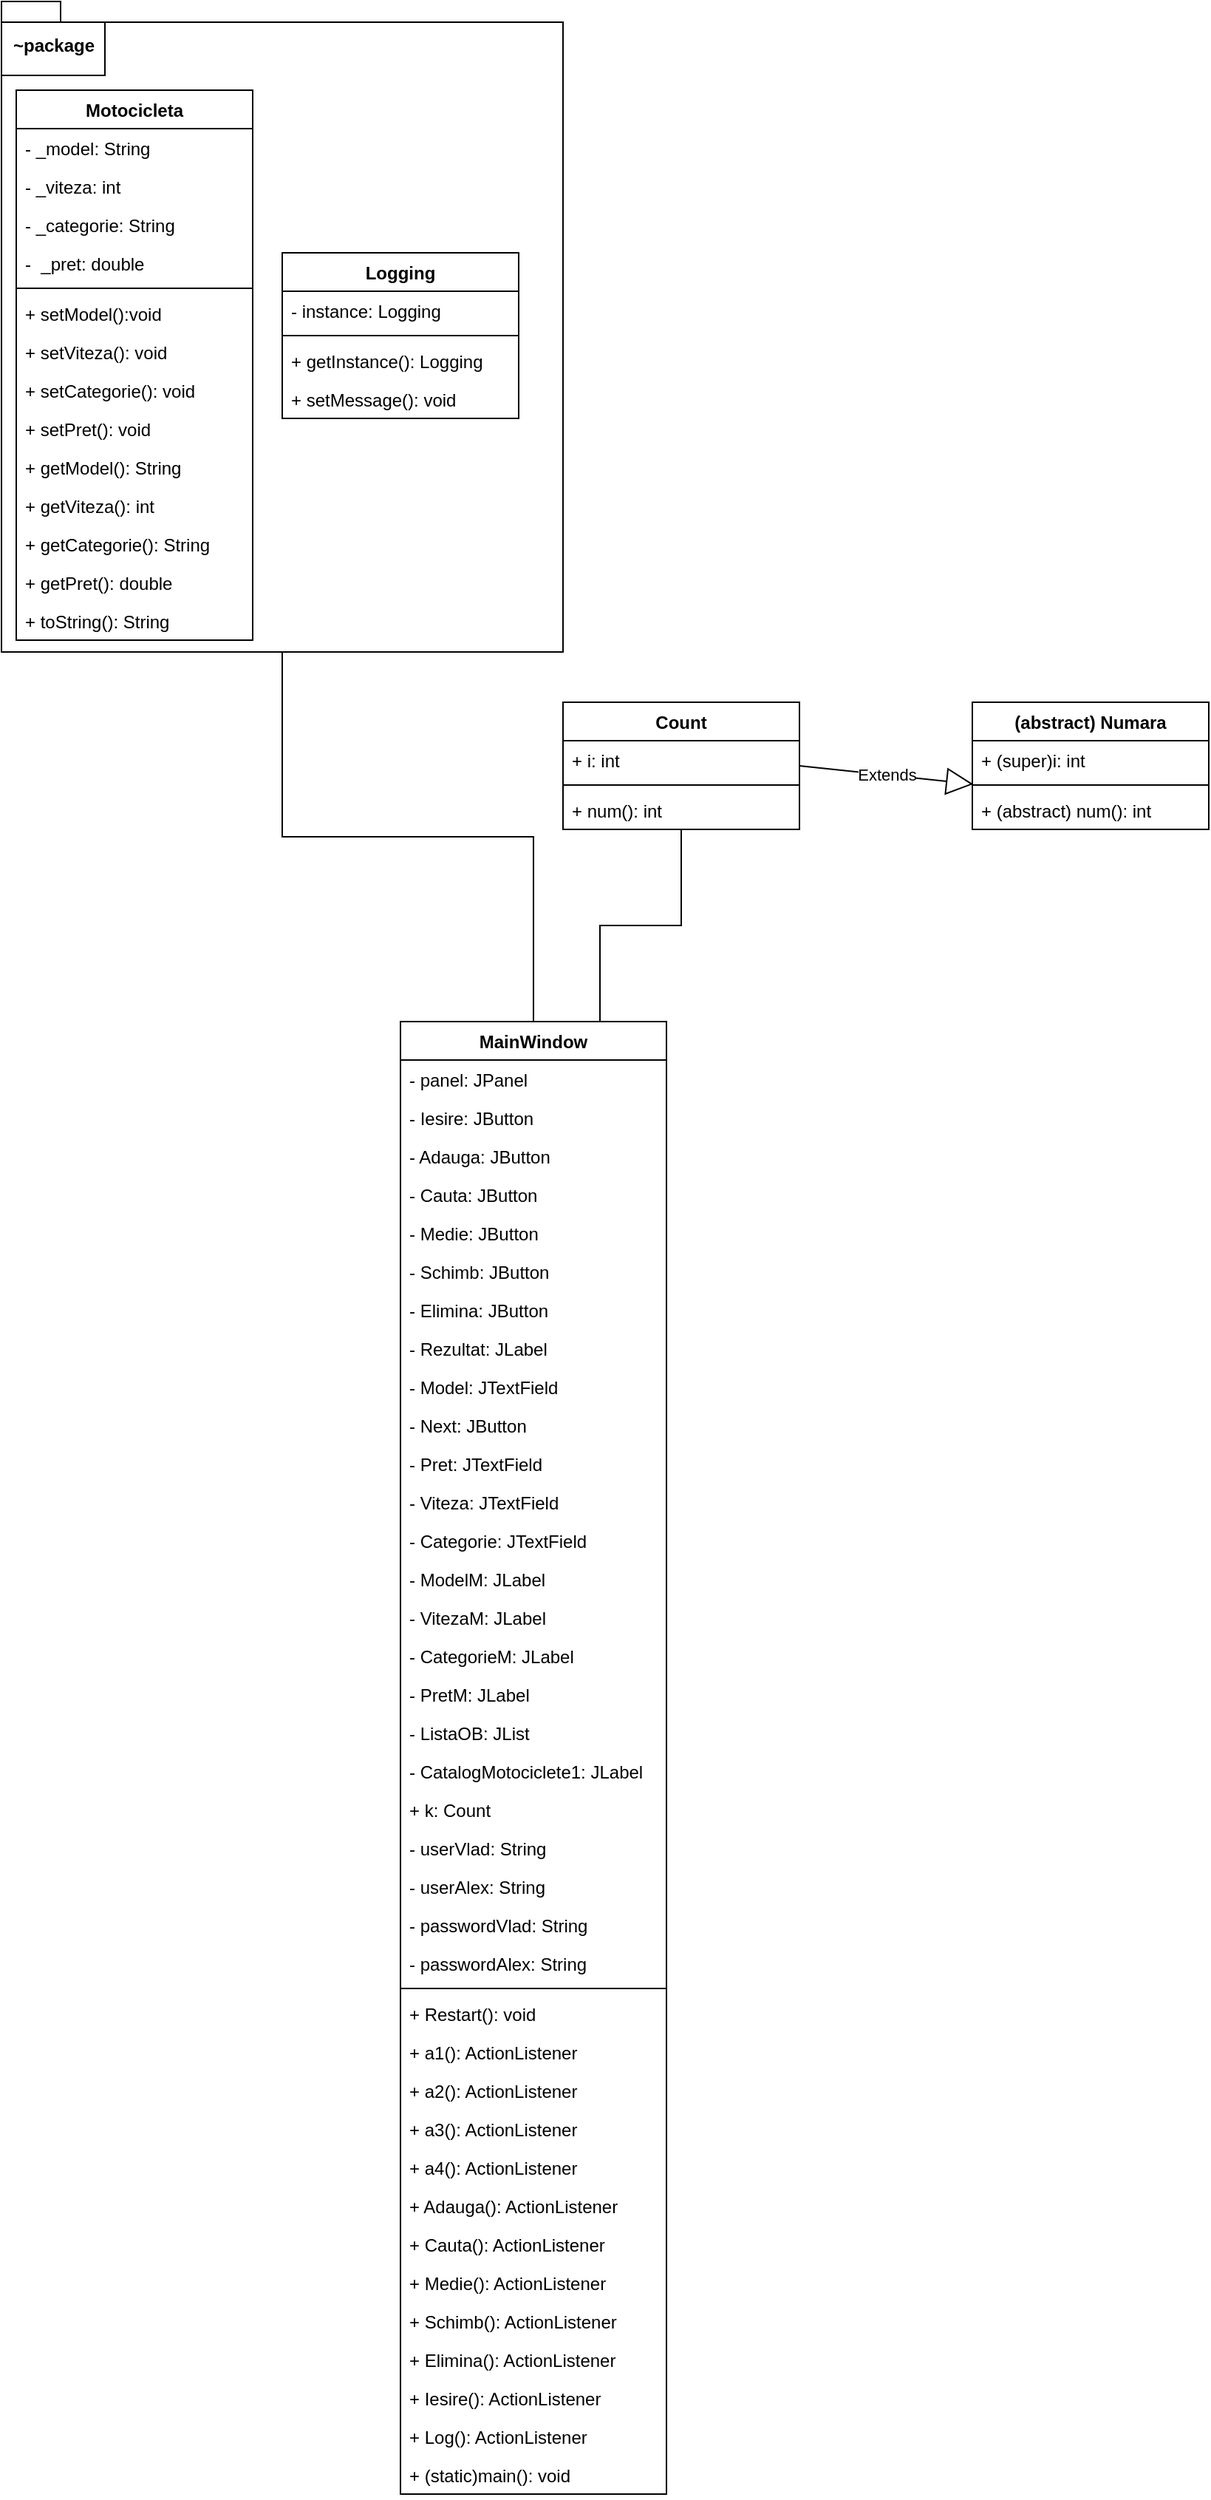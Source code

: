 <mxfile version="20.5.1" type="device"><diagram name="Page-1" id="b5b7bab2-c9e2-2cf4-8b2a-24fd1a2a6d21"><mxGraphModel dx="1887" dy="995" grid="1" gridSize="10" guides="1" tooltips="1" connect="1" arrows="1" fold="1" page="1" pageScale="1" pageWidth="827" pageHeight="1169" background="none" math="0" shadow="0"><root><mxCell id="0"/><mxCell id="1" parent="0"/><mxCell id="qtranUsMSFEBDWni8MaH-1" value="" style="shape=folder;fontStyle=1;spacingTop=10;tabWidth=40;tabHeight=14;tabPosition=left;html=1;" vertex="1" parent="1"><mxGeometry x="10" y="140" width="380" height="440" as="geometry"/></mxCell><mxCell id="qtranUsMSFEBDWni8MaH-2" value="~package" style="shape=folder;fontStyle=1;spacingTop=10;tabWidth=40;tabHeight=14;tabPosition=left;html=1;" vertex="1" parent="1"><mxGeometry x="10" y="140" width="70" height="50" as="geometry"/></mxCell><mxCell id="qtranUsMSFEBDWni8MaH-12" value="Motocicleta" style="swimlane;fontStyle=1;align=center;verticalAlign=top;childLayout=stackLayout;horizontal=1;startSize=26;horizontalStack=0;resizeParent=1;resizeParentMax=0;resizeLast=0;collapsible=1;marginBottom=0;" vertex="1" parent="1"><mxGeometry x="20" y="200" width="160" height="372" as="geometry"><mxRectangle x="20" y="200" width="110" height="30" as="alternateBounds"/></mxGeometry></mxCell><mxCell id="qtranUsMSFEBDWni8MaH-13" value="- _model: String" style="text;strokeColor=none;fillColor=none;align=left;verticalAlign=top;spacingLeft=4;spacingRight=4;overflow=hidden;rotatable=0;points=[[0,0.5],[1,0.5]];portConstraint=eastwest;" vertex="1" parent="qtranUsMSFEBDWni8MaH-12"><mxGeometry y="26" width="160" height="26" as="geometry"/></mxCell><mxCell id="qtranUsMSFEBDWni8MaH-18" value="- _viteza: int" style="text;strokeColor=none;fillColor=none;align=left;verticalAlign=top;spacingLeft=4;spacingRight=4;overflow=hidden;rotatable=0;points=[[0,0.5],[1,0.5]];portConstraint=eastwest;" vertex="1" parent="qtranUsMSFEBDWni8MaH-12"><mxGeometry y="52" width="160" height="26" as="geometry"/></mxCell><mxCell id="qtranUsMSFEBDWni8MaH-17" value="- _categorie: String" style="text;strokeColor=none;fillColor=none;align=left;verticalAlign=top;spacingLeft=4;spacingRight=4;overflow=hidden;rotatable=0;points=[[0,0.5],[1,0.5]];portConstraint=eastwest;" vertex="1" parent="qtranUsMSFEBDWni8MaH-12"><mxGeometry y="78" width="160" height="26" as="geometry"/></mxCell><mxCell id="qtranUsMSFEBDWni8MaH-16" value="-  _pret: double" style="text;strokeColor=none;fillColor=none;align=left;verticalAlign=top;spacingLeft=4;spacingRight=4;overflow=hidden;rotatable=0;points=[[0,0.5],[1,0.5]];portConstraint=eastwest;" vertex="1" parent="qtranUsMSFEBDWni8MaH-12"><mxGeometry y="104" width="160" height="26" as="geometry"/></mxCell><mxCell id="qtranUsMSFEBDWni8MaH-14" value="" style="line;strokeWidth=1;fillColor=none;align=left;verticalAlign=middle;spacingTop=-1;spacingLeft=3;spacingRight=3;rotatable=0;labelPosition=right;points=[];portConstraint=eastwest;strokeColor=inherit;" vertex="1" parent="qtranUsMSFEBDWni8MaH-12"><mxGeometry y="130" width="160" height="8" as="geometry"/></mxCell><mxCell id="qtranUsMSFEBDWni8MaH-15" value="+ setModel():void" style="text;strokeColor=none;fillColor=none;align=left;verticalAlign=top;spacingLeft=4;spacingRight=4;overflow=hidden;rotatable=0;points=[[0,0.5],[1,0.5]];portConstraint=eastwest;" vertex="1" parent="qtranUsMSFEBDWni8MaH-12"><mxGeometry y="138" width="160" height="26" as="geometry"/></mxCell><mxCell id="qtranUsMSFEBDWni8MaH-26" value="+ setViteza(): void" style="text;strokeColor=none;fillColor=none;align=left;verticalAlign=top;spacingLeft=4;spacingRight=4;overflow=hidden;rotatable=0;points=[[0,0.5],[1,0.5]];portConstraint=eastwest;" vertex="1" parent="qtranUsMSFEBDWni8MaH-12"><mxGeometry y="164" width="160" height="26" as="geometry"/></mxCell><mxCell id="qtranUsMSFEBDWni8MaH-25" value="+ setCategorie(): void" style="text;strokeColor=none;fillColor=none;align=left;verticalAlign=top;spacingLeft=4;spacingRight=4;overflow=hidden;rotatable=0;points=[[0,0.5],[1,0.5]];portConstraint=eastwest;" vertex="1" parent="qtranUsMSFEBDWni8MaH-12"><mxGeometry y="190" width="160" height="26" as="geometry"/></mxCell><mxCell id="qtranUsMSFEBDWni8MaH-24" value="+ setPret(): void" style="text;strokeColor=none;fillColor=none;align=left;verticalAlign=top;spacingLeft=4;spacingRight=4;overflow=hidden;rotatable=0;points=[[0,0.5],[1,0.5]];portConstraint=eastwest;" vertex="1" parent="qtranUsMSFEBDWni8MaH-12"><mxGeometry y="216" width="160" height="26" as="geometry"/></mxCell><mxCell id="qtranUsMSFEBDWni8MaH-23" value="+ getModel(): String" style="text;strokeColor=none;fillColor=none;align=left;verticalAlign=top;spacingLeft=4;spacingRight=4;overflow=hidden;rotatable=0;points=[[0,0.5],[1,0.5]];portConstraint=eastwest;" vertex="1" parent="qtranUsMSFEBDWni8MaH-12"><mxGeometry y="242" width="160" height="26" as="geometry"/></mxCell><mxCell id="qtranUsMSFEBDWni8MaH-22" value="+ getViteza(): int" style="text;strokeColor=none;fillColor=none;align=left;verticalAlign=top;spacingLeft=4;spacingRight=4;overflow=hidden;rotatable=0;points=[[0,0.5],[1,0.5]];portConstraint=eastwest;" vertex="1" parent="qtranUsMSFEBDWni8MaH-12"><mxGeometry y="268" width="160" height="26" as="geometry"/></mxCell><mxCell id="qtranUsMSFEBDWni8MaH-21" value="+ getCategorie(): String" style="text;strokeColor=none;fillColor=none;align=left;verticalAlign=top;spacingLeft=4;spacingRight=4;overflow=hidden;rotatable=0;points=[[0,0.5],[1,0.5]];portConstraint=eastwest;" vertex="1" parent="qtranUsMSFEBDWni8MaH-12"><mxGeometry y="294" width="160" height="26" as="geometry"/></mxCell><mxCell id="qtranUsMSFEBDWni8MaH-20" value="+ getPret(): double" style="text;strokeColor=none;fillColor=none;align=left;verticalAlign=top;spacingLeft=4;spacingRight=4;overflow=hidden;rotatable=0;points=[[0,0.5],[1,0.5]];portConstraint=eastwest;" vertex="1" parent="qtranUsMSFEBDWni8MaH-12"><mxGeometry y="320" width="160" height="26" as="geometry"/></mxCell><mxCell id="qtranUsMSFEBDWni8MaH-19" value="+ toString(): String" style="text;strokeColor=none;fillColor=none;align=left;verticalAlign=top;spacingLeft=4;spacingRight=4;overflow=hidden;rotatable=0;points=[[0,0.5],[1,0.5]];portConstraint=eastwest;" vertex="1" parent="qtranUsMSFEBDWni8MaH-12"><mxGeometry y="346" width="160" height="26" as="geometry"/></mxCell><mxCell id="qtranUsMSFEBDWni8MaH-27" value="Logging" style="swimlane;fontStyle=1;align=center;verticalAlign=top;childLayout=stackLayout;horizontal=1;startSize=26;horizontalStack=0;resizeParent=1;resizeParentMax=0;resizeLast=0;collapsible=1;marginBottom=0;" vertex="1" parent="1"><mxGeometry x="200" y="310" width="160" height="112" as="geometry"><mxRectangle x="200" y="310" width="90" height="30" as="alternateBounds"/></mxGeometry></mxCell><mxCell id="qtranUsMSFEBDWni8MaH-28" value="- instance: Logging" style="text;strokeColor=none;fillColor=none;align=left;verticalAlign=top;spacingLeft=4;spacingRight=4;overflow=hidden;rotatable=0;points=[[0,0.5],[1,0.5]];portConstraint=eastwest;" vertex="1" parent="qtranUsMSFEBDWni8MaH-27"><mxGeometry y="26" width="160" height="26" as="geometry"/></mxCell><mxCell id="qtranUsMSFEBDWni8MaH-29" value="" style="line;strokeWidth=1;fillColor=none;align=left;verticalAlign=middle;spacingTop=-1;spacingLeft=3;spacingRight=3;rotatable=0;labelPosition=right;points=[];portConstraint=eastwest;strokeColor=inherit;" vertex="1" parent="qtranUsMSFEBDWni8MaH-27"><mxGeometry y="52" width="160" height="8" as="geometry"/></mxCell><mxCell id="qtranUsMSFEBDWni8MaH-30" value="+ getInstance(): Logging" style="text;strokeColor=none;fillColor=none;align=left;verticalAlign=top;spacingLeft=4;spacingRight=4;overflow=hidden;rotatable=0;points=[[0,0.5],[1,0.5]];portConstraint=eastwest;" vertex="1" parent="qtranUsMSFEBDWni8MaH-27"><mxGeometry y="60" width="160" height="26" as="geometry"/></mxCell><mxCell id="qtranUsMSFEBDWni8MaH-31" value="+ setMessage(): void" style="text;strokeColor=none;fillColor=none;align=left;verticalAlign=top;spacingLeft=4;spacingRight=4;overflow=hidden;rotatable=0;points=[[0,0.5],[1,0.5]];portConstraint=eastwest;" vertex="1" parent="qtranUsMSFEBDWni8MaH-27"><mxGeometry y="86" width="160" height="26" as="geometry"/></mxCell><mxCell id="qtranUsMSFEBDWni8MaH-32" value="Count" style="swimlane;fontStyle=1;align=center;verticalAlign=top;childLayout=stackLayout;horizontal=1;startSize=26;horizontalStack=0;resizeParent=1;resizeParentMax=0;resizeLast=0;collapsible=1;marginBottom=0;" vertex="1" parent="1"><mxGeometry x="390" y="614" width="160" height="86" as="geometry"><mxRectangle x="390" y="614" width="80" height="30" as="alternateBounds"/></mxGeometry></mxCell><mxCell id="qtranUsMSFEBDWni8MaH-33" value="+ i: int" style="text;strokeColor=none;fillColor=none;align=left;verticalAlign=top;spacingLeft=4;spacingRight=4;overflow=hidden;rotatable=0;points=[[0,0.5],[1,0.5]];portConstraint=eastwest;" vertex="1" parent="qtranUsMSFEBDWni8MaH-32"><mxGeometry y="26" width="160" height="26" as="geometry"/></mxCell><mxCell id="qtranUsMSFEBDWni8MaH-34" value="" style="line;strokeWidth=1;fillColor=none;align=left;verticalAlign=middle;spacingTop=-1;spacingLeft=3;spacingRight=3;rotatable=0;labelPosition=right;points=[];portConstraint=eastwest;strokeColor=inherit;" vertex="1" parent="qtranUsMSFEBDWni8MaH-32"><mxGeometry y="52" width="160" height="8" as="geometry"/></mxCell><mxCell id="qtranUsMSFEBDWni8MaH-35" value="+ num(): int" style="text;strokeColor=none;fillColor=none;align=left;verticalAlign=top;spacingLeft=4;spacingRight=4;overflow=hidden;rotatable=0;points=[[0,0.5],[1,0.5]];portConstraint=eastwest;" vertex="1" parent="qtranUsMSFEBDWni8MaH-32"><mxGeometry y="60" width="160" height="26" as="geometry"/></mxCell><mxCell id="qtranUsMSFEBDWni8MaH-40" value="(abstract) Numara" style="swimlane;fontStyle=1;align=center;verticalAlign=top;childLayout=stackLayout;horizontal=1;startSize=26;horizontalStack=0;resizeParent=1;resizeParentMax=0;resizeLast=0;collapsible=1;marginBottom=0;" vertex="1" parent="1"><mxGeometry x="667" y="614" width="160" height="86" as="geometry"><mxRectangle x="667" y="614" width="140" height="30" as="alternateBounds"/></mxGeometry></mxCell><mxCell id="qtranUsMSFEBDWni8MaH-41" value="+ (super)i: int" style="text;strokeColor=none;fillColor=none;align=left;verticalAlign=top;spacingLeft=4;spacingRight=4;overflow=hidden;rotatable=0;points=[[0,0.5],[1,0.5]];portConstraint=eastwest;" vertex="1" parent="qtranUsMSFEBDWni8MaH-40"><mxGeometry y="26" width="160" height="26" as="geometry"/></mxCell><mxCell id="qtranUsMSFEBDWni8MaH-42" value="" style="line;strokeWidth=1;fillColor=none;align=left;verticalAlign=middle;spacingTop=-1;spacingLeft=3;spacingRight=3;rotatable=0;labelPosition=right;points=[];portConstraint=eastwest;strokeColor=inherit;" vertex="1" parent="qtranUsMSFEBDWni8MaH-40"><mxGeometry y="52" width="160" height="8" as="geometry"/></mxCell><mxCell id="qtranUsMSFEBDWni8MaH-43" value="+ (abstract) num(): int" style="text;strokeColor=none;fillColor=none;align=left;verticalAlign=top;spacingLeft=4;spacingRight=4;overflow=hidden;rotatable=0;points=[[0,0.5],[1,0.5]];portConstraint=eastwest;" vertex="1" parent="qtranUsMSFEBDWni8MaH-40"><mxGeometry y="60" width="160" height="26" as="geometry"/></mxCell><mxCell id="qtranUsMSFEBDWni8MaH-44" value="Extends" style="endArrow=block;endSize=16;endFill=0;html=1;rounded=0;entryX=0.004;entryY=0.425;entryDx=0;entryDy=0;entryPerimeter=0;exitX=1;exitY=0.5;exitDx=0;exitDy=0;" edge="1" parent="1" source="qtranUsMSFEBDWni8MaH-32" target="qtranUsMSFEBDWni8MaH-42"><mxGeometry width="160" relative="1" as="geometry"><mxPoint x="620" y="630" as="sourcePoint"/><mxPoint x="610" y="850" as="targetPoint"/></mxGeometry></mxCell><mxCell id="qtranUsMSFEBDWni8MaH-45" value="MainWindow" style="swimlane;fontStyle=1;align=center;verticalAlign=top;childLayout=stackLayout;horizontal=1;startSize=26;horizontalStack=0;resizeParent=1;resizeParentMax=0;resizeLast=0;collapsible=1;marginBottom=0;" vertex="1" parent="1"><mxGeometry x="280" y="830" width="180" height="996" as="geometry"><mxRectangle x="280" y="830" width="110" height="30" as="alternateBounds"/></mxGeometry></mxCell><mxCell id="qtranUsMSFEBDWni8MaH-46" value="- panel: JPanel" style="text;strokeColor=none;fillColor=none;align=left;verticalAlign=top;spacingLeft=4;spacingRight=4;overflow=hidden;rotatable=0;points=[[0,0.5],[1,0.5]];portConstraint=eastwest;" vertex="1" parent="qtranUsMSFEBDWni8MaH-45"><mxGeometry y="26" width="180" height="26" as="geometry"/></mxCell><mxCell id="qtranUsMSFEBDWni8MaH-66" value="- Iesire: JButton" style="text;strokeColor=none;fillColor=none;align=left;verticalAlign=top;spacingLeft=4;spacingRight=4;overflow=hidden;rotatable=0;points=[[0,0.5],[1,0.5]];portConstraint=eastwest;" vertex="1" parent="qtranUsMSFEBDWni8MaH-45"><mxGeometry y="52" width="180" height="26" as="geometry"/></mxCell><mxCell id="qtranUsMSFEBDWni8MaH-65" value="- Adauga: JButton" style="text;strokeColor=none;fillColor=none;align=left;verticalAlign=top;spacingLeft=4;spacingRight=4;overflow=hidden;rotatable=0;points=[[0,0.5],[1,0.5]];portConstraint=eastwest;" vertex="1" parent="qtranUsMSFEBDWni8MaH-45"><mxGeometry y="78" width="180" height="26" as="geometry"/></mxCell><mxCell id="qtranUsMSFEBDWni8MaH-64" value="- Cauta: JButton" style="text;strokeColor=none;fillColor=none;align=left;verticalAlign=top;spacingLeft=4;spacingRight=4;overflow=hidden;rotatable=0;points=[[0,0.5],[1,0.5]];portConstraint=eastwest;" vertex="1" parent="qtranUsMSFEBDWni8MaH-45"><mxGeometry y="104" width="180" height="26" as="geometry"/></mxCell><mxCell id="qtranUsMSFEBDWni8MaH-63" value="- Medie: JButton" style="text;strokeColor=none;fillColor=none;align=left;verticalAlign=top;spacingLeft=4;spacingRight=4;overflow=hidden;rotatable=0;points=[[0,0.5],[1,0.5]];portConstraint=eastwest;" vertex="1" parent="qtranUsMSFEBDWni8MaH-45"><mxGeometry y="130" width="180" height="26" as="geometry"/></mxCell><mxCell id="qtranUsMSFEBDWni8MaH-62" value="- Schimb: JButton" style="text;strokeColor=none;fillColor=none;align=left;verticalAlign=top;spacingLeft=4;spacingRight=4;overflow=hidden;rotatable=0;points=[[0,0.5],[1,0.5]];portConstraint=eastwest;" vertex="1" parent="qtranUsMSFEBDWni8MaH-45"><mxGeometry y="156" width="180" height="26" as="geometry"/></mxCell><mxCell id="qtranUsMSFEBDWni8MaH-61" value="- Elimina: JButton" style="text;strokeColor=none;fillColor=none;align=left;verticalAlign=top;spacingLeft=4;spacingRight=4;overflow=hidden;rotatable=0;points=[[0,0.5],[1,0.5]];portConstraint=eastwest;" vertex="1" parent="qtranUsMSFEBDWni8MaH-45"><mxGeometry y="182" width="180" height="26" as="geometry"/></mxCell><mxCell id="qtranUsMSFEBDWni8MaH-68" value="- Rezultat: JLabel" style="text;strokeColor=none;fillColor=none;align=left;verticalAlign=top;spacingLeft=4;spacingRight=4;overflow=hidden;rotatable=0;points=[[0,0.5],[1,0.5]];portConstraint=eastwest;" vertex="1" parent="qtranUsMSFEBDWni8MaH-45"><mxGeometry y="208" width="180" height="26" as="geometry"/></mxCell><mxCell id="qtranUsMSFEBDWni8MaH-67" value="- Model: JTextField" style="text;strokeColor=none;fillColor=none;align=left;verticalAlign=top;spacingLeft=4;spacingRight=4;overflow=hidden;rotatable=0;points=[[0,0.5],[1,0.5]];portConstraint=eastwest;" vertex="1" parent="qtranUsMSFEBDWni8MaH-45"><mxGeometry y="234" width="180" height="26" as="geometry"/></mxCell><mxCell id="qtranUsMSFEBDWni8MaH-73" value="- Next: JButton" style="text;strokeColor=none;fillColor=none;align=left;verticalAlign=top;spacingLeft=4;spacingRight=4;overflow=hidden;rotatable=0;points=[[0,0.5],[1,0.5]];portConstraint=eastwest;" vertex="1" parent="qtranUsMSFEBDWni8MaH-45"><mxGeometry y="260" width="180" height="26" as="geometry"/></mxCell><mxCell id="qtranUsMSFEBDWni8MaH-72" value="- Pret: JTextField" style="text;strokeColor=none;fillColor=none;align=left;verticalAlign=top;spacingLeft=4;spacingRight=4;overflow=hidden;rotatable=0;points=[[0,0.5],[1,0.5]];portConstraint=eastwest;" vertex="1" parent="qtranUsMSFEBDWni8MaH-45"><mxGeometry y="286" width="180" height="26" as="geometry"/></mxCell><mxCell id="qtranUsMSFEBDWni8MaH-71" value="- Viteza: JTextField" style="text;strokeColor=none;fillColor=none;align=left;verticalAlign=top;spacingLeft=4;spacingRight=4;overflow=hidden;rotatable=0;points=[[0,0.5],[1,0.5]];portConstraint=eastwest;" vertex="1" parent="qtranUsMSFEBDWni8MaH-45"><mxGeometry y="312" width="180" height="26" as="geometry"/></mxCell><mxCell id="qtranUsMSFEBDWni8MaH-70" value="- Categorie: JTextField" style="text;strokeColor=none;fillColor=none;align=left;verticalAlign=top;spacingLeft=4;spacingRight=4;overflow=hidden;rotatable=0;points=[[0,0.5],[1,0.5]];portConstraint=eastwest;" vertex="1" parent="qtranUsMSFEBDWni8MaH-45"><mxGeometry y="338" width="180" height="26" as="geometry"/></mxCell><mxCell id="qtranUsMSFEBDWni8MaH-69" value="- ModelM: JLabel" style="text;strokeColor=none;fillColor=none;align=left;verticalAlign=top;spacingLeft=4;spacingRight=4;overflow=hidden;rotatable=0;points=[[0,0.5],[1,0.5]];portConstraint=eastwest;" vertex="1" parent="qtranUsMSFEBDWni8MaH-45"><mxGeometry y="364" width="180" height="26" as="geometry"/></mxCell><mxCell id="qtranUsMSFEBDWni8MaH-77" value="- VitezaM: JLabel" style="text;strokeColor=none;fillColor=none;align=left;verticalAlign=top;spacingLeft=4;spacingRight=4;overflow=hidden;rotatable=0;points=[[0,0.5],[1,0.5]];portConstraint=eastwest;" vertex="1" parent="qtranUsMSFEBDWni8MaH-45"><mxGeometry y="390" width="180" height="26" as="geometry"/></mxCell><mxCell id="qtranUsMSFEBDWni8MaH-76" value="- CategorieM: JLabel" style="text;strokeColor=none;fillColor=none;align=left;verticalAlign=top;spacingLeft=4;spacingRight=4;overflow=hidden;rotatable=0;points=[[0,0.5],[1,0.5]];portConstraint=eastwest;" vertex="1" parent="qtranUsMSFEBDWni8MaH-45"><mxGeometry y="416" width="180" height="26" as="geometry"/></mxCell><mxCell id="qtranUsMSFEBDWni8MaH-75" value="- PretM: JLabel" style="text;strokeColor=none;fillColor=none;align=left;verticalAlign=top;spacingLeft=4;spacingRight=4;overflow=hidden;rotatable=0;points=[[0,0.5],[1,0.5]];portConstraint=eastwest;" vertex="1" parent="qtranUsMSFEBDWni8MaH-45"><mxGeometry y="442" width="180" height="26" as="geometry"/></mxCell><mxCell id="qtranUsMSFEBDWni8MaH-74" value="- ListaOB: JList" style="text;strokeColor=none;fillColor=none;align=left;verticalAlign=top;spacingLeft=4;spacingRight=4;overflow=hidden;rotatable=0;points=[[0,0.5],[1,0.5]];portConstraint=eastwest;" vertex="1" parent="qtranUsMSFEBDWni8MaH-45"><mxGeometry y="468" width="180" height="26" as="geometry"/></mxCell><mxCell id="qtranUsMSFEBDWni8MaH-78" value="- CatalogMotociclete1: JLabel" style="text;strokeColor=none;fillColor=none;align=left;verticalAlign=top;spacingLeft=4;spacingRight=4;overflow=hidden;rotatable=0;points=[[0,0.5],[1,0.5]];portConstraint=eastwest;" vertex="1" parent="qtranUsMSFEBDWni8MaH-45"><mxGeometry y="494" width="180" height="26" as="geometry"/></mxCell><mxCell id="qtranUsMSFEBDWni8MaH-79" value="+ k: Count" style="text;strokeColor=none;fillColor=none;align=left;verticalAlign=top;spacingLeft=4;spacingRight=4;overflow=hidden;rotatable=0;points=[[0,0.5],[1,0.5]];portConstraint=eastwest;" vertex="1" parent="qtranUsMSFEBDWni8MaH-45"><mxGeometry y="520" width="180" height="26" as="geometry"/></mxCell><mxCell id="qtranUsMSFEBDWni8MaH-92" value="- userVlad: String" style="text;strokeColor=none;fillColor=none;align=left;verticalAlign=top;spacingLeft=4;spacingRight=4;overflow=hidden;rotatable=0;points=[[0,0.5],[1,0.5]];portConstraint=eastwest;" vertex="1" parent="qtranUsMSFEBDWni8MaH-45"><mxGeometry y="546" width="180" height="26" as="geometry"/></mxCell><mxCell id="qtranUsMSFEBDWni8MaH-91" value="- userAlex: String" style="text;strokeColor=none;fillColor=none;align=left;verticalAlign=top;spacingLeft=4;spacingRight=4;overflow=hidden;rotatable=0;points=[[0,0.5],[1,0.5]];portConstraint=eastwest;" vertex="1" parent="qtranUsMSFEBDWni8MaH-45"><mxGeometry y="572" width="180" height="26" as="geometry"/></mxCell><mxCell id="qtranUsMSFEBDWni8MaH-90" value="- passwordVlad: String" style="text;strokeColor=none;fillColor=none;align=left;verticalAlign=top;spacingLeft=4;spacingRight=4;overflow=hidden;rotatable=0;points=[[0,0.5],[1,0.5]];portConstraint=eastwest;" vertex="1" parent="qtranUsMSFEBDWni8MaH-45"><mxGeometry y="598" width="180" height="26" as="geometry"/></mxCell><mxCell id="qtranUsMSFEBDWni8MaH-89" value="- passwordAlex: String" style="text;strokeColor=none;fillColor=none;align=left;verticalAlign=top;spacingLeft=4;spacingRight=4;overflow=hidden;rotatable=0;points=[[0,0.5],[1,0.5]];portConstraint=eastwest;" vertex="1" parent="qtranUsMSFEBDWni8MaH-45"><mxGeometry y="624" width="180" height="26" as="geometry"/></mxCell><mxCell id="qtranUsMSFEBDWni8MaH-47" value="" style="line;strokeWidth=1;fillColor=none;align=left;verticalAlign=middle;spacingTop=-1;spacingLeft=3;spacingRight=3;rotatable=0;labelPosition=right;points=[];portConstraint=eastwest;strokeColor=inherit;" vertex="1" parent="qtranUsMSFEBDWni8MaH-45"><mxGeometry y="650" width="180" height="8" as="geometry"/></mxCell><mxCell id="qtranUsMSFEBDWni8MaH-48" value="+ Restart(): void" style="text;strokeColor=none;fillColor=none;align=left;verticalAlign=top;spacingLeft=4;spacingRight=4;overflow=hidden;rotatable=0;points=[[0,0.5],[1,0.5]];portConstraint=eastwest;" vertex="1" parent="qtranUsMSFEBDWni8MaH-45"><mxGeometry y="658" width="180" height="26" as="geometry"/></mxCell><mxCell id="qtranUsMSFEBDWni8MaH-55" value="+ a1(): ActionListener" style="text;strokeColor=none;fillColor=none;align=left;verticalAlign=top;spacingLeft=4;spacingRight=4;overflow=hidden;rotatable=0;points=[[0,0.5],[1,0.5]];portConstraint=eastwest;" vertex="1" parent="qtranUsMSFEBDWni8MaH-45"><mxGeometry y="684" width="180" height="26" as="geometry"/></mxCell><mxCell id="qtranUsMSFEBDWni8MaH-54" value="+ a2(): ActionListener" style="text;strokeColor=none;fillColor=none;align=left;verticalAlign=top;spacingLeft=4;spacingRight=4;overflow=hidden;rotatable=0;points=[[0,0.5],[1,0.5]];portConstraint=eastwest;" vertex="1" parent="qtranUsMSFEBDWni8MaH-45"><mxGeometry y="710" width="180" height="26" as="geometry"/></mxCell><mxCell id="qtranUsMSFEBDWni8MaH-53" value="+ a3(): ActionListener" style="text;strokeColor=none;fillColor=none;align=left;verticalAlign=top;spacingLeft=4;spacingRight=4;overflow=hidden;rotatable=0;points=[[0,0.5],[1,0.5]];portConstraint=eastwest;" vertex="1" parent="qtranUsMSFEBDWni8MaH-45"><mxGeometry y="736" width="180" height="26" as="geometry"/></mxCell><mxCell id="qtranUsMSFEBDWni8MaH-52" value="+ a4(): ActionListener&#10;" style="text;strokeColor=none;fillColor=none;align=left;verticalAlign=top;spacingLeft=4;spacingRight=4;overflow=hidden;rotatable=0;points=[[0,0.5],[1,0.5]];portConstraint=eastwest;" vertex="1" parent="qtranUsMSFEBDWni8MaH-45"><mxGeometry y="762" width="180" height="26" as="geometry"/></mxCell><mxCell id="qtranUsMSFEBDWni8MaH-51" value="+ Adauga(): ActionListener" style="text;strokeColor=none;fillColor=none;align=left;verticalAlign=top;spacingLeft=4;spacingRight=4;overflow=hidden;rotatable=0;points=[[0,0.5],[1,0.5]];portConstraint=eastwest;" vertex="1" parent="qtranUsMSFEBDWni8MaH-45"><mxGeometry y="788" width="180" height="26" as="geometry"/></mxCell><mxCell id="qtranUsMSFEBDWni8MaH-50" value="+ Cauta(): ActionListener" style="text;strokeColor=none;fillColor=none;align=left;verticalAlign=top;spacingLeft=4;spacingRight=4;overflow=hidden;rotatable=0;points=[[0,0.5],[1,0.5]];portConstraint=eastwest;" vertex="1" parent="qtranUsMSFEBDWni8MaH-45"><mxGeometry y="814" width="180" height="26" as="geometry"/></mxCell><mxCell id="qtranUsMSFEBDWni8MaH-49" value="+ Medie(): ActionListener" style="text;strokeColor=none;fillColor=none;align=left;verticalAlign=top;spacingLeft=4;spacingRight=4;overflow=hidden;rotatable=0;points=[[0,0.5],[1,0.5]];portConstraint=eastwest;" vertex="1" parent="qtranUsMSFEBDWni8MaH-45"><mxGeometry y="840" width="180" height="26" as="geometry"/></mxCell><mxCell id="qtranUsMSFEBDWni8MaH-60" value="+ Schimb(): ActionListener" style="text;strokeColor=none;fillColor=none;align=left;verticalAlign=top;spacingLeft=4;spacingRight=4;overflow=hidden;rotatable=0;points=[[0,0.5],[1,0.5]];portConstraint=eastwest;" vertex="1" parent="qtranUsMSFEBDWni8MaH-45"><mxGeometry y="866" width="180" height="26" as="geometry"/></mxCell><mxCell id="qtranUsMSFEBDWni8MaH-59" value="+ Elimina(): ActionListener" style="text;strokeColor=none;fillColor=none;align=left;verticalAlign=top;spacingLeft=4;spacingRight=4;overflow=hidden;rotatable=0;points=[[0,0.5],[1,0.5]];portConstraint=eastwest;" vertex="1" parent="qtranUsMSFEBDWni8MaH-45"><mxGeometry y="892" width="180" height="26" as="geometry"/></mxCell><mxCell id="qtranUsMSFEBDWni8MaH-58" value="+ Iesire(): ActionListener" style="text;strokeColor=none;fillColor=none;align=left;verticalAlign=top;spacingLeft=4;spacingRight=4;overflow=hidden;rotatable=0;points=[[0,0.5],[1,0.5]];portConstraint=eastwest;" vertex="1" parent="qtranUsMSFEBDWni8MaH-45"><mxGeometry y="918" width="180" height="26" as="geometry"/></mxCell><mxCell id="qtranUsMSFEBDWni8MaH-93" value="+ Log(): ActionListener" style="text;strokeColor=none;fillColor=none;align=left;verticalAlign=top;spacingLeft=4;spacingRight=4;overflow=hidden;rotatable=0;points=[[0,0.5],[1,0.5]];portConstraint=eastwest;" vertex="1" parent="qtranUsMSFEBDWni8MaH-45"><mxGeometry y="944" width="180" height="26" as="geometry"/></mxCell><mxCell id="qtranUsMSFEBDWni8MaH-57" value="+ (static)main(): void" style="text;strokeColor=none;fillColor=none;align=left;verticalAlign=top;spacingLeft=4;spacingRight=4;overflow=hidden;rotatable=0;points=[[0,0.5],[1,0.5]];portConstraint=eastwest;" vertex="1" parent="qtranUsMSFEBDWni8MaH-45"><mxGeometry y="970" width="180" height="26" as="geometry"/></mxCell><mxCell id="qtranUsMSFEBDWni8MaH-83" value="" style="endArrow=none;html=1;edgeStyle=orthogonalEdgeStyle;rounded=0;exitX=0.5;exitY=1;exitDx=0;exitDy=0;exitPerimeter=0;entryX=0.5;entryY=0;entryDx=0;entryDy=0;" edge="1" parent="1" source="qtranUsMSFEBDWni8MaH-1" target="qtranUsMSFEBDWni8MaH-45"><mxGeometry relative="1" as="geometry"><mxPoint x="80" y="750" as="sourcePoint"/><mxPoint x="240" y="750" as="targetPoint"/></mxGeometry></mxCell><mxCell id="qtranUsMSFEBDWni8MaH-86" value="" style="endArrow=none;html=1;edgeStyle=orthogonalEdgeStyle;rounded=0;exitX=0.5;exitY=1;exitDx=0;exitDy=0;entryX=0.75;entryY=0;entryDx=0;entryDy=0;" edge="1" parent="1" source="qtranUsMSFEBDWni8MaH-32" target="qtranUsMSFEBDWni8MaH-45"><mxGeometry relative="1" as="geometry"><mxPoint x="200" y="570" as="sourcePoint"/><mxPoint x="360" y="570" as="targetPoint"/></mxGeometry></mxCell></root></mxGraphModel></diagram></mxfile>